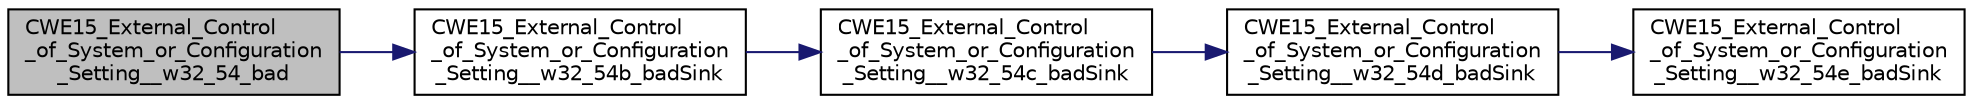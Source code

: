 digraph "CWE15_External_Control_of_System_or_Configuration_Setting__w32_54_bad"
{
  edge [fontname="Helvetica",fontsize="10",labelfontname="Helvetica",labelfontsize="10"];
  node [fontname="Helvetica",fontsize="10",shape=record];
  rankdir="LR";
  Node0 [label="CWE15_External_Control\l_of_System_or_Configuration\l_Setting__w32_54_bad",height=0.2,width=0.4,color="black", fillcolor="grey75", style="filled", fontcolor="black"];
  Node0 -> Node1 [color="midnightblue",fontsize="10",style="solid",fontname="Helvetica"];
  Node1 [label="CWE15_External_Control\l_of_System_or_Configuration\l_Setting__w32_54b_badSink",height=0.2,width=0.4,color="black", fillcolor="white", style="filled",URL="$CWE15__External__Control__of__System__or__Configuration__Setting____w32__54a_8c.html#a005791fbada408ed1e00511f875f9816"];
  Node1 -> Node2 [color="midnightblue",fontsize="10",style="solid",fontname="Helvetica"];
  Node2 [label="CWE15_External_Control\l_of_System_or_Configuration\l_Setting__w32_54c_badSink",height=0.2,width=0.4,color="black", fillcolor="white", style="filled",URL="$CWE15__External__Control__of__System__or__Configuration__Setting____w32__54b_8c.html#abc8a81dbcdbca92341efdc987fdd605a"];
  Node2 -> Node3 [color="midnightblue",fontsize="10",style="solid",fontname="Helvetica"];
  Node3 [label="CWE15_External_Control\l_of_System_or_Configuration\l_Setting__w32_54d_badSink",height=0.2,width=0.4,color="black", fillcolor="white", style="filled",URL="$CWE15__External__Control__of__System__or__Configuration__Setting____w32__54c_8c.html#af80cc0309ca5ccf26938d3fe97af0e72"];
  Node3 -> Node4 [color="midnightblue",fontsize="10",style="solid",fontname="Helvetica"];
  Node4 [label="CWE15_External_Control\l_of_System_or_Configuration\l_Setting__w32_54e_badSink",height=0.2,width=0.4,color="black", fillcolor="white", style="filled",URL="$CWE15__External__Control__of__System__or__Configuration__Setting____w32__54d_8c.html#a99a2bfd24cce003279b2e78694beb95a"];
}
